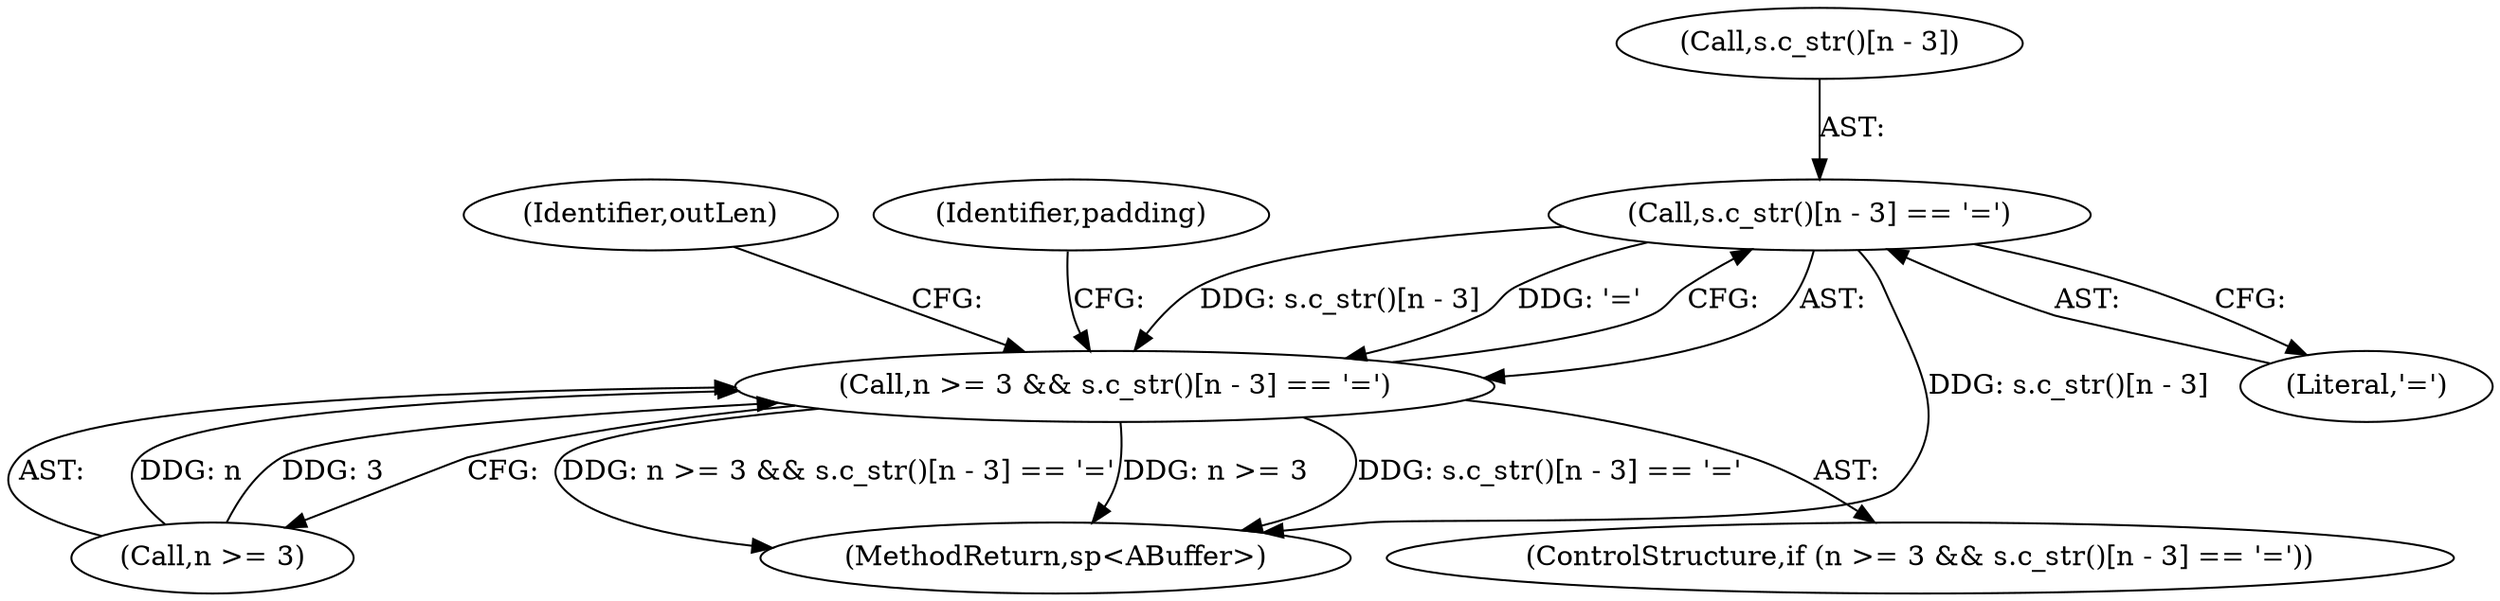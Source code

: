 digraph "0_Android_552a3b5df2a6876d10da20f72e4cc0d44ac2c790@array" {
"1000157" [label="(Call,s.c_str()[n - 3] == '=')"];
"1000153" [label="(Call,n >= 3 && s.c_str()[n - 3] == '=')"];
"1000154" [label="(Call,n >= 3)"];
"1000158" [label="(Call,s.c_str()[n - 3])"];
"1000153" [label="(Call,n >= 3 && s.c_str()[n - 3] == '=')"];
"1000170" [label="(Identifier,outLen)"];
"1000166" [label="(Identifier,padding)"];
"1000369" [label="(MethodReturn,sp<ABuffer>)"];
"1000152" [label="(ControlStructure,if (n >= 3 && s.c_str()[n - 3] == '='))"];
"1000157" [label="(Call,s.c_str()[n - 3] == '=')"];
"1000163" [label="(Literal,'=')"];
"1000157" -> "1000153"  [label="AST: "];
"1000157" -> "1000163"  [label="CFG: "];
"1000158" -> "1000157"  [label="AST: "];
"1000163" -> "1000157"  [label="AST: "];
"1000153" -> "1000157"  [label="CFG: "];
"1000157" -> "1000369"  [label="DDG: s.c_str()[n - 3]"];
"1000157" -> "1000153"  [label="DDG: s.c_str()[n - 3]"];
"1000157" -> "1000153"  [label="DDG: '='"];
"1000153" -> "1000152"  [label="AST: "];
"1000153" -> "1000154"  [label="CFG: "];
"1000154" -> "1000153"  [label="AST: "];
"1000166" -> "1000153"  [label="CFG: "];
"1000170" -> "1000153"  [label="CFG: "];
"1000153" -> "1000369"  [label="DDG: s.c_str()[n - 3] == '='"];
"1000153" -> "1000369"  [label="DDG: n >= 3 && s.c_str()[n - 3] == '='"];
"1000153" -> "1000369"  [label="DDG: n >= 3"];
"1000154" -> "1000153"  [label="DDG: n"];
"1000154" -> "1000153"  [label="DDG: 3"];
}
